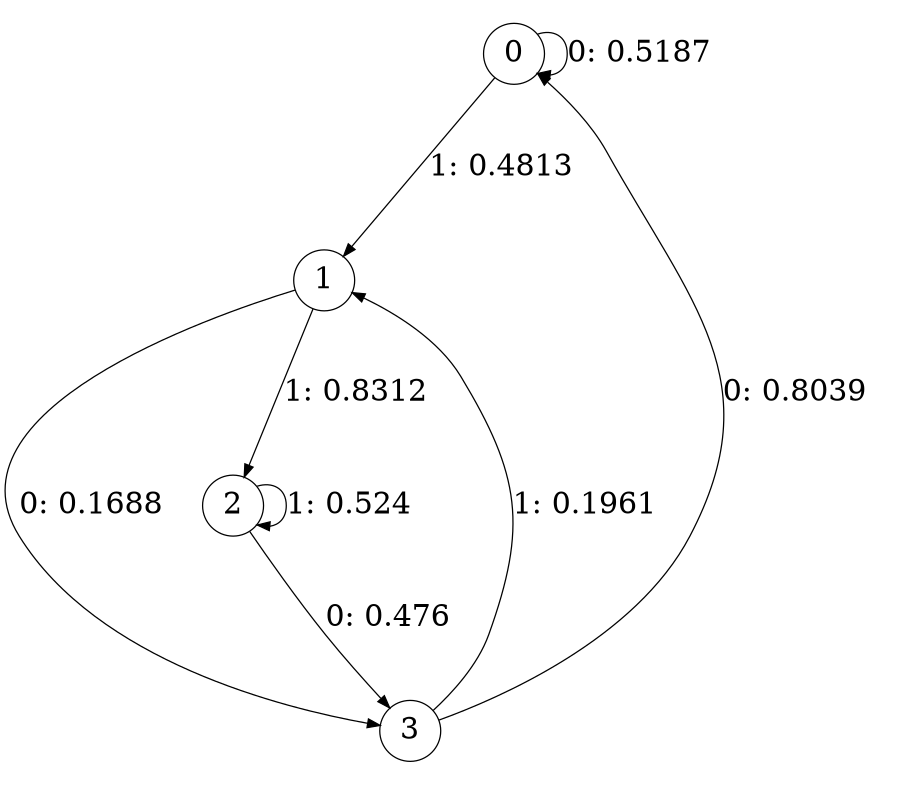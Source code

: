 digraph "ch2faceL2" {
size = "6,8.5";
ratio = "fill";
node [shape = circle];
node [fontsize = 24];
edge [fontsize = 24];
0 -> 0 [label = "0: 0.5187   "];
0 -> 1 [label = "1: 0.4813   "];
1 -> 3 [label = "0: 0.1688   "];
1 -> 2 [label = "1: 0.8312   "];
2 -> 3 [label = "0: 0.476    "];
2 -> 2 [label = "1: 0.524    "];
3 -> 0 [label = "0: 0.8039   "];
3 -> 1 [label = "1: 0.1961   "];
}